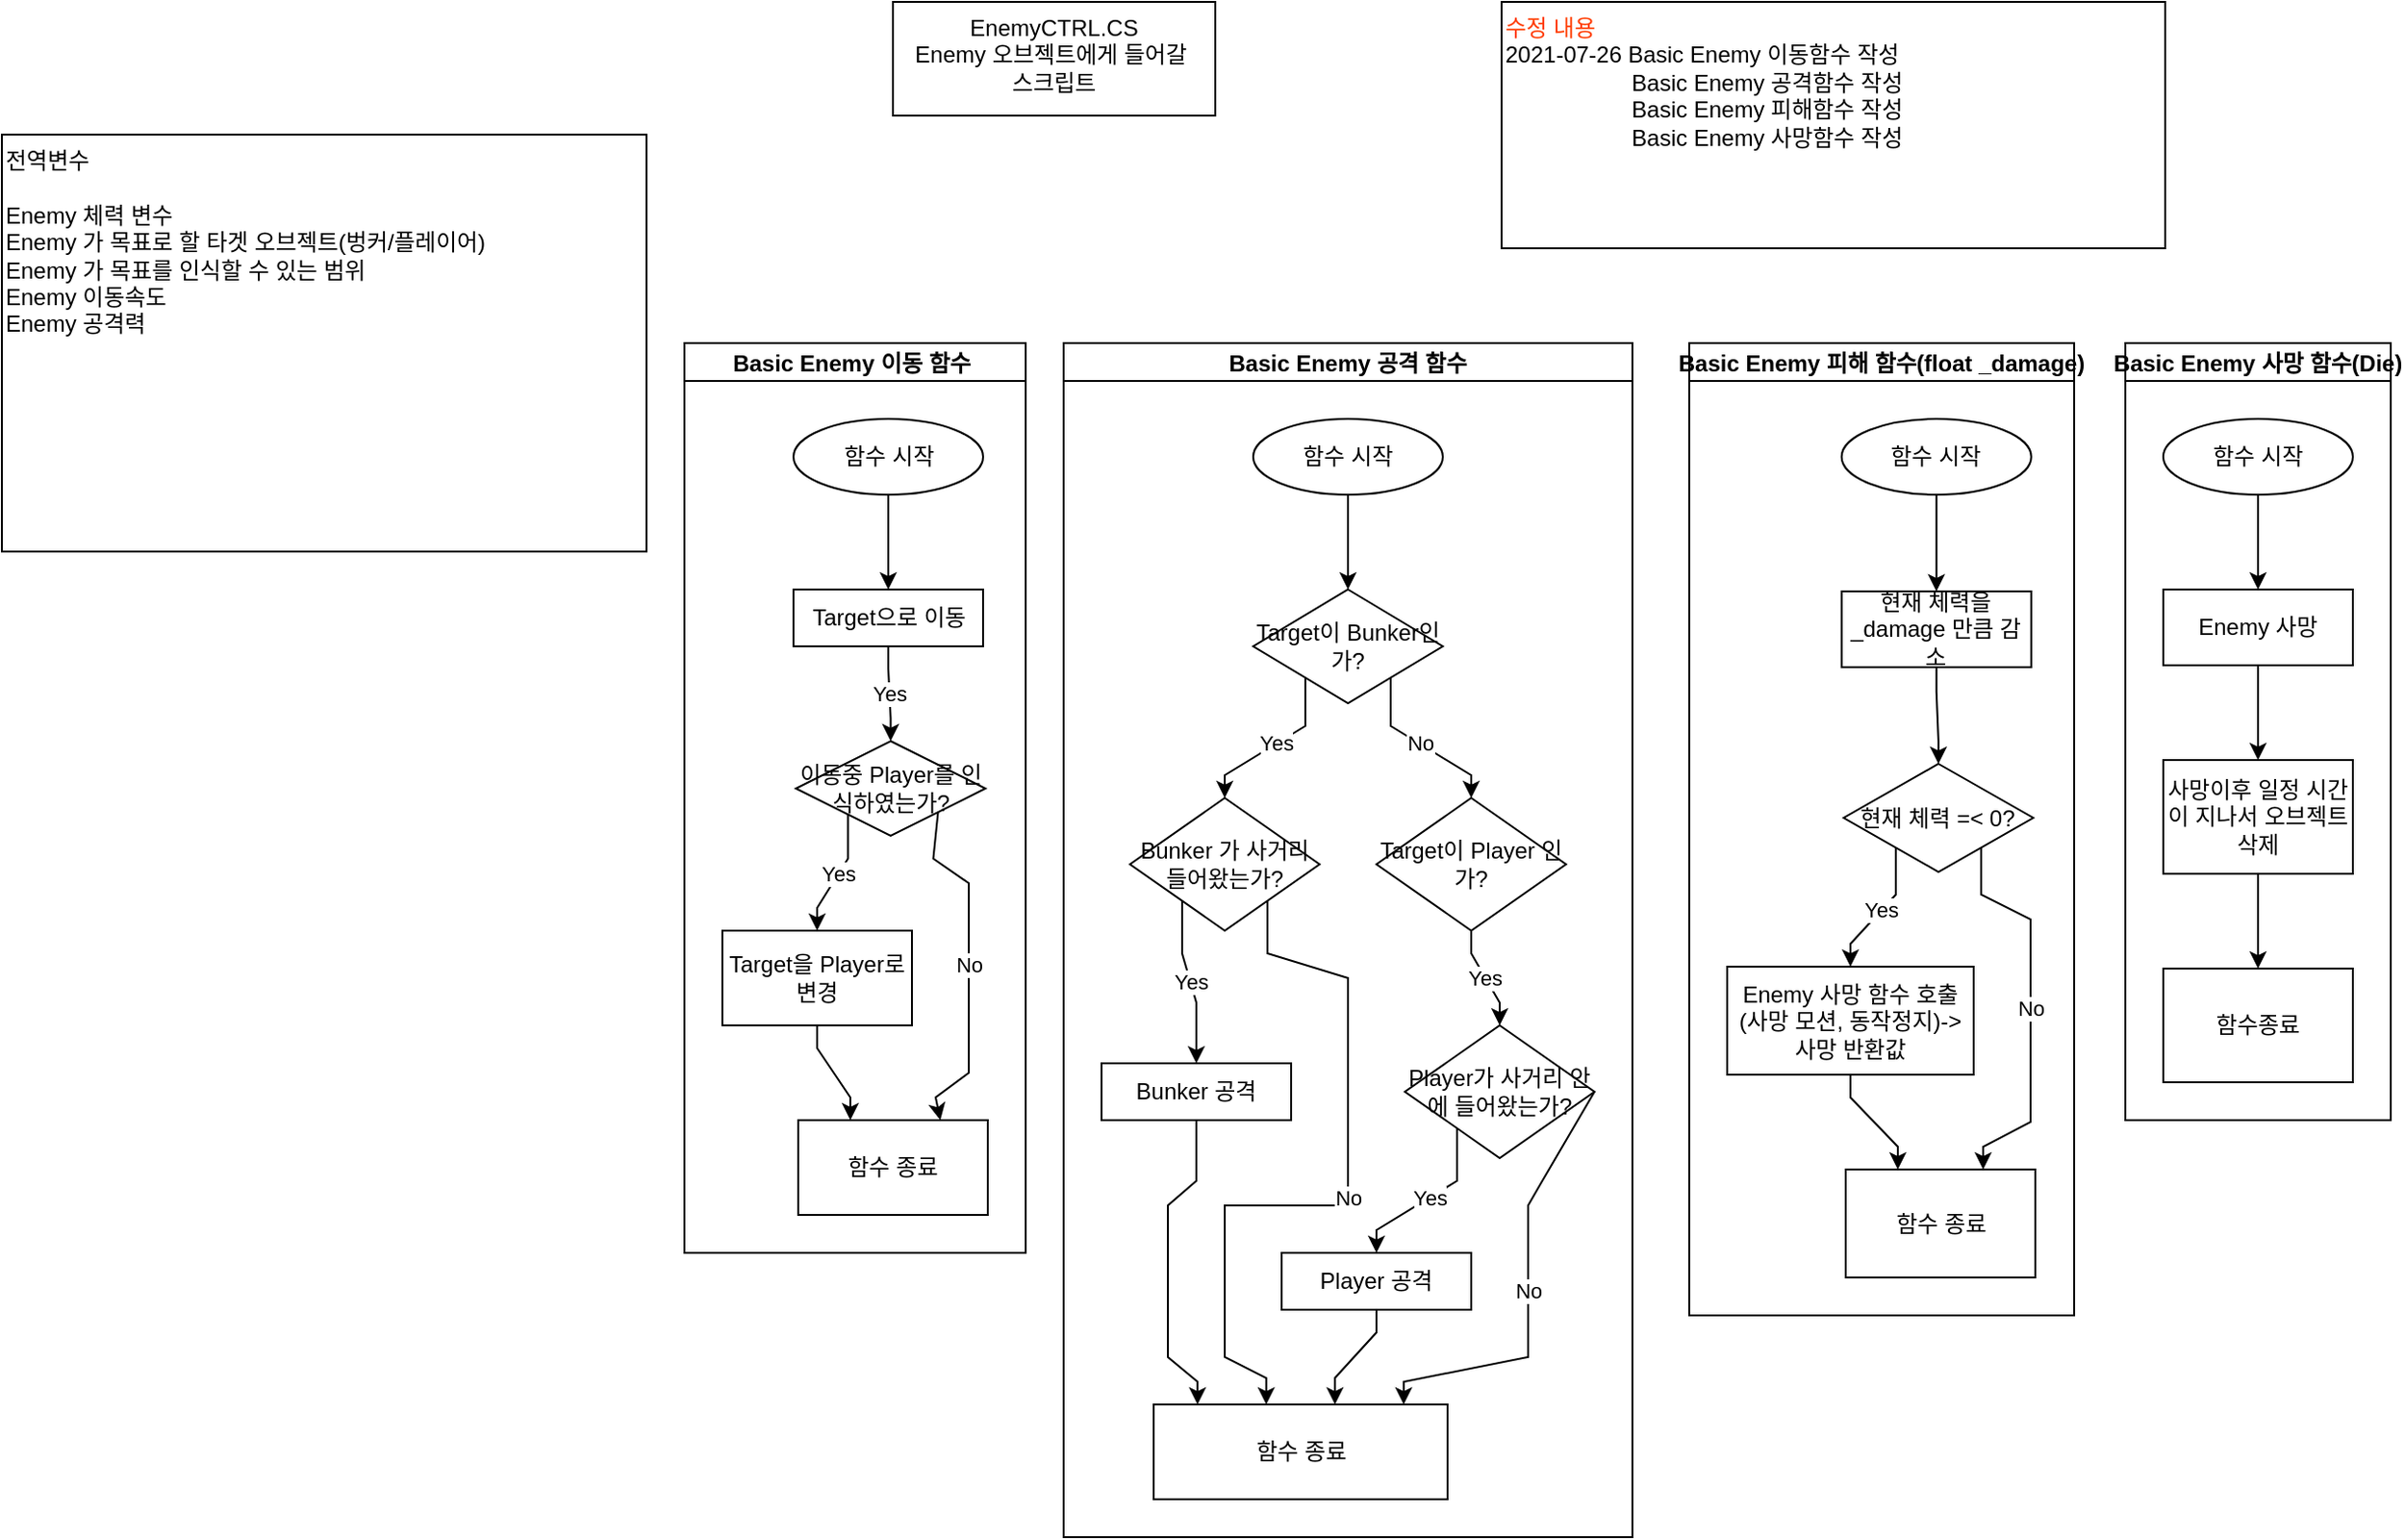 <mxfile version="14.9.2" type="device"><diagram id="J4szQfAG1sg5sVobrCXc" name="Page-1"><mxGraphModel dx="1185" dy="1831" grid="1" gridSize="10" guides="1" tooltips="1" connect="1" arrows="1" fold="1" page="1" pageScale="1" pageWidth="827" pageHeight="1169" math="0" shadow="0"><root><mxCell id="0"/><mxCell id="1" parent="0"/><mxCell id="BQ4PC7H9Ra1O4r8dHc4G-1" value="전역변수&lt;br&gt;&lt;br&gt;Enemy 체력 변수&lt;br&gt;Enemy 가 목표로 할 타겟 오브젝트(벙커/플레이어)&lt;br&gt;Enemy 가 목표를 인식할 수 있는 범위&lt;br&gt;Enemy 이동속도&lt;br&gt;Enemy 공격력" style="rounded=0;whiteSpace=wrap;html=1;align=left;verticalAlign=top;" vertex="1" parent="1"><mxGeometry x="100" width="340" height="220" as="geometry"/></mxCell><mxCell id="BQ4PC7H9Ra1O4r8dHc4G-4" value="EnemyCTRL.CS&lt;br&gt;Enemy 오브젝트에게 들어갈&amp;nbsp;&lt;br&gt;스크립트" style="rounded=0;whiteSpace=wrap;html=1;verticalAlign=top;align=center;" vertex="1" parent="1"><mxGeometry x="570" y="-70" width="170" height="60" as="geometry"/></mxCell><mxCell id="BQ4PC7H9Ra1O4r8dHc4G-53" value="Basic Enemy 이동 함수 " style="swimlane;startSize=20;horizontal=1;childLayout=flowLayout;flowOrientation=north;resizable=0;interRankCellSpacing=50;containerType=tree;align=center;verticalAlign=middle;" vertex="1" parent="1"><mxGeometry x="460" y="110" width="180" height="480" as="geometry"/></mxCell><mxCell id="BQ4PC7H9Ra1O4r8dHc4G-54" value="함수 시작&lt;br&gt;" style="ellipse;whiteSpace=wrap;html=1;fontFamily=Helvetica;fontSize=12;fontColor=#000000;align=center;strokeColor=#000000;fillColor=#ffffff;" vertex="1" parent="BQ4PC7H9Ra1O4r8dHc4G-53"><mxGeometry x="57.531" y="40" width="100" height="40" as="geometry"/></mxCell><mxCell id="BQ4PC7H9Ra1O4r8dHc4G-211" value="" style="edgeStyle=orthogonalEdgeStyle;rounded=0;orthogonalLoop=1;jettySize=auto;html=1;noEdgeStyle=1;orthogonal=1;" edge="1" source="BQ4PC7H9Ra1O4r8dHc4G-54" target="BQ4PC7H9Ra1O4r8dHc4G-212" parent="BQ4PC7H9Ra1O4r8dHc4G-53"><mxGeometry relative="1" as="geometry"><Array as="points"><mxPoint x="107.531" y="92"/><mxPoint x="107.531" y="118"/></Array></mxGeometry></mxCell><mxCell id="BQ4PC7H9Ra1O4r8dHc4G-212" value="Target으로 이동" style="rounded=0;whiteSpace=wrap;html=1;fontFamily=Helvetica;fontSize=12;fontColor=#000000;align=center;strokeColor=#000000;fillColor=#ffffff;" vertex="1" parent="BQ4PC7H9Ra1O4r8dHc4G-53"><mxGeometry x="57.531" y="130" width="100" height="30" as="geometry"/></mxCell><mxCell id="BQ4PC7H9Ra1O4r8dHc4G-213" value="Yes" style="edgeStyle=orthogonalEdgeStyle;rounded=0;orthogonalLoop=1;jettySize=auto;html=1;noEdgeStyle=1;orthogonal=1;" edge="1" target="BQ4PC7H9Ra1O4r8dHc4G-214" source="BQ4PC7H9Ra1O4r8dHc4G-212" parent="BQ4PC7H9Ra1O4r8dHc4G-53"><mxGeometry relative="1" as="geometry"><mxPoint x="730" y="590" as="sourcePoint"/><Array as="points"><mxPoint x="107.531" y="172"/><mxPoint x="108.765" y="198"/></Array></mxGeometry></mxCell><mxCell id="BQ4PC7H9Ra1O4r8dHc4G-214" value="이동중 Player를 인식하였는가?" style="rhombus;whiteSpace=wrap;html=1;fontFamily=Helvetica;fontSize=12;fontColor=#000000;align=center;strokeColor=#000000;fillColor=#ffffff;" vertex="1" parent="BQ4PC7H9Ra1O4r8dHc4G-53"><mxGeometry x="58.765" y="210" width="100" height="50" as="geometry"/></mxCell><mxCell id="BQ4PC7H9Ra1O4r8dHc4G-215" value="Yes" style="edgeStyle=orthogonalEdgeStyle;rounded=0;orthogonalLoop=1;jettySize=auto;html=1;noEdgeStyle=1;orthogonal=1;" edge="1" target="BQ4PC7H9Ra1O4r8dHc4G-216" source="BQ4PC7H9Ra1O4r8dHc4G-214" parent="BQ4PC7H9Ra1O4r8dHc4G-53"><mxGeometry relative="1" as="geometry"><mxPoint x="670" y="550.0" as="sourcePoint"/><Array as="points"><mxPoint x="86.265" y="272"/><mxPoint x="70" y="298"/></Array></mxGeometry></mxCell><mxCell id="BQ4PC7H9Ra1O4r8dHc4G-216" value="Target을 Player로 변경" style="rounded=0;whiteSpace=wrap;html=1;fontFamily=Helvetica;fontSize=12;fontColor=#000000;align=center;strokeColor=#000000;fillColor=#ffffff;" vertex="1" parent="BQ4PC7H9Ra1O4r8dHc4G-53"><mxGeometry x="20" y="310" width="100" height="50" as="geometry"/></mxCell><mxCell id="BQ4PC7H9Ra1O4r8dHc4G-220" value="" style="edgeStyle=orthogonalEdgeStyle;rounded=0;orthogonalLoop=1;jettySize=auto;html=1;noEdgeStyle=1;orthogonal=1;" edge="1" target="BQ4PC7H9Ra1O4r8dHc4G-221" source="BQ4PC7H9Ra1O4r8dHc4G-216" parent="BQ4PC7H9Ra1O4r8dHc4G-53"><mxGeometry relative="1" as="geometry"><mxPoint x="630" y="570" as="sourcePoint"/><Array as="points"><mxPoint x="70" y="372"/><mxPoint x="87.5" y="398"/></Array></mxGeometry></mxCell><mxCell id="BQ4PC7H9Ra1O4r8dHc4G-221" value="함수 종료" style="rounded=0;whiteSpace=wrap;html=1;fontFamily=Helvetica;fontSize=12;fontColor=#000000;align=center;strokeColor=#000000;fillColor=#ffffff;" vertex="1" parent="BQ4PC7H9Ra1O4r8dHc4G-53"><mxGeometry x="60" y="410" width="100" height="50" as="geometry"/></mxCell><mxCell id="BQ4PC7H9Ra1O4r8dHc4G-236" value="No" style="edgeStyle=orthogonalEdgeStyle;rounded=0;orthogonalLoop=1;jettySize=auto;html=1;entryX=0.75;entryY=0;entryDx=0;entryDy=0;exitX=1;exitY=1;exitDx=0;exitDy=0;noEdgeStyle=1;orthogonal=1;" edge="1" parent="BQ4PC7H9Ra1O4r8dHc4G-53" source="BQ4PC7H9Ra1O4r8dHc4G-214" target="BQ4PC7H9Ra1O4r8dHc4G-221"><mxGeometry relative="1" as="geometry"><mxPoint x="230" y="600" as="targetPoint"/><Array as="points"><mxPoint x="131.265" y="272"/><mxPoint x="150" y="285"/><mxPoint x="150" y="385"/><mxPoint x="132.5" y="398"/></Array></mxGeometry></mxCell><mxCell id="BQ4PC7H9Ra1O4r8dHc4G-139" value="&lt;div&gt;&lt;span style=&quot;color: rgb(255 , 60 , 0)&quot;&gt;수정 내용&lt;/span&gt;&lt;/div&gt;&lt;div&gt;&lt;span&gt;2021-07-26 Basic Enemy 이동함수 작성&lt;/span&gt;&lt;/div&gt;&lt;div&gt;&lt;span&gt;&amp;nbsp; &amp;nbsp; &amp;nbsp; &amp;nbsp; &amp;nbsp; &amp;nbsp; &amp;nbsp; &amp;nbsp; &amp;nbsp; &amp;nbsp; Basic Enemy 공격함수 작성&lt;/span&gt;&lt;/div&gt;&lt;div&gt;&lt;span&gt;&amp;nbsp; &amp;nbsp; &amp;nbsp; &amp;nbsp; &amp;nbsp; &amp;nbsp; &amp;nbsp; &amp;nbsp; &amp;nbsp; &amp;nbsp; Basic Enemy 피해함수 작성&lt;/span&gt;&lt;/div&gt;&lt;div&gt;&lt;span&gt;&amp;nbsp; &amp;nbsp; &amp;nbsp; &amp;nbsp; &amp;nbsp; &amp;nbsp; &amp;nbsp; &amp;nbsp; &amp;nbsp; &amp;nbsp; Basic Enemy 사망함수 작성&lt;/span&gt;&lt;/div&gt;" style="rounded=0;whiteSpace=wrap;html=1;align=left;verticalAlign=top;" vertex="1" parent="1"><mxGeometry x="891" y="-70" width="350" height="130" as="geometry"/></mxCell><mxCell id="BQ4PC7H9Ra1O4r8dHc4G-223" value="Basic Enemy 공격 함수" style="swimlane;startSize=20;horizontal=1;childLayout=flowLayout;flowOrientation=north;resizable=0;interRankCellSpacing=50;containerType=tree;align=center;verticalAlign=middle;" vertex="1" parent="1"><mxGeometry x="660" y="110" width="300" height="630" as="geometry"/></mxCell><mxCell id="BQ4PC7H9Ra1O4r8dHc4G-224" value="함수 시작&lt;br&gt;" style="ellipse;whiteSpace=wrap;html=1;fontFamily=Helvetica;fontSize=12;fontColor=#000000;align=center;strokeColor=#000000;fillColor=#ffffff;" vertex="1" parent="BQ4PC7H9Ra1O4r8dHc4G-223"><mxGeometry x="100" y="40" width="100" height="40" as="geometry"/></mxCell><mxCell id="BQ4PC7H9Ra1O4r8dHc4G-225" value="" style="edgeStyle=orthogonalEdgeStyle;rounded=0;orthogonalLoop=1;jettySize=auto;html=1;noEdgeStyle=1;orthogonal=1;" edge="1" parent="BQ4PC7H9Ra1O4r8dHc4G-223" source="BQ4PC7H9Ra1O4r8dHc4G-224" target="BQ4PC7H9Ra1O4r8dHc4G-226"><mxGeometry relative="1" as="geometry"><Array as="points"><mxPoint x="150" y="92"/><mxPoint x="150" y="118"/></Array></mxGeometry></mxCell><mxCell id="BQ4PC7H9Ra1O4r8dHc4G-226" value="Target이 Bunker인가?" style="rhombus;whiteSpace=wrap;html=1;fontFamily=Helvetica;fontSize=12;fontColor=#000000;align=center;strokeColor=#000000;fillColor=#ffffff;" vertex="1" parent="BQ4PC7H9Ra1O4r8dHc4G-223"><mxGeometry x="100" y="130" width="100" height="60" as="geometry"/></mxCell><mxCell id="BQ4PC7H9Ra1O4r8dHc4G-227" value="Yes" style="edgeStyle=orthogonalEdgeStyle;rounded=0;orthogonalLoop=1;jettySize=auto;html=1;noEdgeStyle=1;orthogonal=1;" edge="1" parent="BQ4PC7H9Ra1O4r8dHc4G-223" source="BQ4PC7H9Ra1O4r8dHc4G-226" target="BQ4PC7H9Ra1O4r8dHc4G-228"><mxGeometry relative="1" as="geometry"><mxPoint x="1470" y="2030" as="sourcePoint"/><Array as="points"><mxPoint x="127.5" y="202"/><mxPoint x="85" y="228"/></Array></mxGeometry></mxCell><mxCell id="BQ4PC7H9Ra1O4r8dHc4G-228" value="Bunker 가 사거리 들어왔는가?" style="rhombus;whiteSpace=wrap;html=1;fontFamily=Helvetica;fontSize=12;fontColor=#000000;align=center;strokeColor=#000000;fillColor=#ffffff;" vertex="1" parent="BQ4PC7H9Ra1O4r8dHc4G-223"><mxGeometry x="35" y="240" width="100" height="70" as="geometry"/></mxCell><mxCell id="BQ4PC7H9Ra1O4r8dHc4G-229" value="Yes" style="edgeStyle=orthogonalEdgeStyle;rounded=0;orthogonalLoop=1;jettySize=auto;html=1;noEdgeStyle=1;orthogonal=1;" edge="1" parent="BQ4PC7H9Ra1O4r8dHc4G-223" source="BQ4PC7H9Ra1O4r8dHc4G-228" target="BQ4PC7H9Ra1O4r8dHc4G-230"><mxGeometry relative="1" as="geometry"><mxPoint x="1410" y="1990" as="sourcePoint"/><Array as="points"><mxPoint x="62.5" y="322"/><mxPoint x="70" y="348"/></Array></mxGeometry></mxCell><mxCell id="BQ4PC7H9Ra1O4r8dHc4G-254" style="edgeStyle=orthogonalEdgeStyle;rounded=0;orthogonalLoop=1;jettySize=auto;html=1;noEdgeStyle=1;orthogonal=1;" edge="1" parent="BQ4PC7H9Ra1O4r8dHc4G-223" source="BQ4PC7H9Ra1O4r8dHc4G-230" target="BQ4PC7H9Ra1O4r8dHc4G-253"><mxGeometry relative="1" as="geometry"><Array as="points"><mxPoint x="70" y="442"/><mxPoint x="55" y="455"/><mxPoint x="55" y="535"/><mxPoint x="70.625" y="548"/></Array></mxGeometry></mxCell><mxCell id="BQ4PC7H9Ra1O4r8dHc4G-230" value="Bunker 공격" style="rounded=0;whiteSpace=wrap;html=1;fontFamily=Helvetica;fontSize=12;fontColor=#000000;align=center;strokeColor=#000000;fillColor=#ffffff;" vertex="1" parent="BQ4PC7H9Ra1O4r8dHc4G-223"><mxGeometry x="20" y="380" width="100" height="30" as="geometry"/></mxCell><mxCell id="BQ4PC7H9Ra1O4r8dHc4G-252" value="No" style="edgeStyle=orthogonalEdgeStyle;rounded=0;orthogonalLoop=1;jettySize=auto;html=1;noEdgeStyle=1;orthogonal=1;" edge="1" target="BQ4PC7H9Ra1O4r8dHc4G-253" source="BQ4PC7H9Ra1O4r8dHc4G-228" parent="BQ4PC7H9Ra1O4r8dHc4G-223"><mxGeometry relative="1" as="geometry"><mxPoint x="1370" y="1500" as="sourcePoint"/><Array as="points"><mxPoint x="107.5" y="322"/><mxPoint x="150" y="335"/><mxPoint x="150" y="455"/><mxPoint x="85" y="455"/><mxPoint x="85" y="535"/><mxPoint x="106.875" y="546"/></Array></mxGeometry></mxCell><mxCell id="BQ4PC7H9Ra1O4r8dHc4G-253" value="함수 종료" style="rounded=0;whiteSpace=wrap;html=1;fontFamily=Helvetica;fontSize=12;fontColor=#000000;align=center;strokeColor=#000000;fillColor=#ffffff;" vertex="1" parent="BQ4PC7H9Ra1O4r8dHc4G-223"><mxGeometry x="47.5" y="560" width="155" height="50" as="geometry"/></mxCell><mxCell id="BQ4PC7H9Ra1O4r8dHc4G-317" value="No" style="edgeStyle=orthogonalEdgeStyle;rounded=0;orthogonalLoop=1;jettySize=auto;html=1;noEdgeStyle=1;orthogonal=1;" edge="1" target="BQ4PC7H9Ra1O4r8dHc4G-318" source="BQ4PC7H9Ra1O4r8dHc4G-226" parent="BQ4PC7H9Ra1O4r8dHc4G-223"><mxGeometry relative="1" as="geometry"><mxPoint x="1227.531" y="1180" as="sourcePoint"/><Array as="points"><mxPoint x="172.5" y="202"/><mxPoint x="215" y="228"/></Array></mxGeometry></mxCell><mxCell id="BQ4PC7H9Ra1O4r8dHc4G-318" value="Target이 Player 인가?" style="rhombus;whiteSpace=wrap;html=1;fontFamily=Helvetica;fontSize=12;fontColor=#000000;align=center;strokeColor=#000000;fillColor=#ffffff;" vertex="1" parent="BQ4PC7H9Ra1O4r8dHc4G-223"><mxGeometry x="165" y="240" width="100" height="70" as="geometry"/></mxCell><mxCell id="BQ4PC7H9Ra1O4r8dHc4G-319" value="Yes" style="edgeStyle=orthogonalEdgeStyle;rounded=0;orthogonalLoop=1;jettySize=auto;html=1;noEdgeStyle=1;orthogonal=1;" edge="1" target="BQ4PC7H9Ra1O4r8dHc4G-320" source="BQ4PC7H9Ra1O4r8dHc4G-318" parent="BQ4PC7H9Ra1O4r8dHc4G-223"><mxGeometry relative="1" as="geometry"><mxPoint x="1237.5" y="1086.5" as="sourcePoint"/><Array as="points"><mxPoint x="215" y="322"/><mxPoint x="230" y="348"/></Array></mxGeometry></mxCell><mxCell id="BQ4PC7H9Ra1O4r8dHc4G-320" value="Player가 사거리 안에 들어왔는가?" style="rhombus;whiteSpace=wrap;html=1;fontFamily=Helvetica;fontSize=12;fontColor=#000000;align=center;strokeColor=#000000;fillColor=#ffffff;" vertex="1" parent="BQ4PC7H9Ra1O4r8dHc4G-223"><mxGeometry x="180" y="360" width="100" height="70" as="geometry"/></mxCell><mxCell id="BQ4PC7H9Ra1O4r8dHc4G-322" value="Yes" style="edgeStyle=orthogonalEdgeStyle;rounded=0;orthogonalLoop=1;jettySize=auto;html=1;noEdgeStyle=1;orthogonal=1;" edge="1" target="BQ4PC7H9Ra1O4r8dHc4G-323" source="BQ4PC7H9Ra1O4r8dHc4G-320" parent="BQ4PC7H9Ra1O4r8dHc4G-223"><mxGeometry relative="1" as="geometry"><mxPoint x="1275" y="1180" as="sourcePoint"/><Array as="points"><mxPoint x="207.5" y="442"/><mxPoint x="165" y="468"/></Array></mxGeometry></mxCell><mxCell id="BQ4PC7H9Ra1O4r8dHc4G-324" style="edgeStyle=orthogonalEdgeStyle;rounded=0;orthogonalLoop=1;jettySize=auto;html=1;noEdgeStyle=1;orthogonal=1;" edge="1" parent="BQ4PC7H9Ra1O4r8dHc4G-223" source="BQ4PC7H9Ra1O4r8dHc4G-323" target="BQ4PC7H9Ra1O4r8dHc4G-253"><mxGeometry relative="1" as="geometry"><Array as="points"><mxPoint x="165" y="522"/><mxPoint x="143.125" y="546"/></Array></mxGeometry></mxCell><mxCell id="BQ4PC7H9Ra1O4r8dHc4G-323" value="Player 공격" style="rounded=0;whiteSpace=wrap;html=1;fontFamily=Helvetica;fontSize=12;fontColor=#000000;align=center;strokeColor=#000000;fillColor=#ffffff;" vertex="1" parent="BQ4PC7H9Ra1O4r8dHc4G-223"><mxGeometry x="115" y="480" width="100" height="30" as="geometry"/></mxCell><mxCell id="BQ4PC7H9Ra1O4r8dHc4G-328" value="No" style="edgeStyle=orthogonalEdgeStyle;rounded=0;orthogonalLoop=1;jettySize=auto;html=1;exitX=1;exitY=0.5;exitDx=0;exitDy=0;noEdgeStyle=1;orthogonal=1;" edge="1" parent="BQ4PC7H9Ra1O4r8dHc4G-223" source="BQ4PC7H9Ra1O4r8dHc4G-320" target="BQ4PC7H9Ra1O4r8dHc4G-253"><mxGeometry relative="1" as="geometry"><mxPoint x="239" y="680" as="targetPoint"/><Array as="points"><mxPoint x="252.5" y="442"/><mxPoint x="245" y="455"/><mxPoint x="245" y="535"/><mxPoint x="179.375" y="548"/></Array></mxGeometry></mxCell><mxCell id="BQ4PC7H9Ra1O4r8dHc4G-255" value="Basic Enemy 피해 함수(float _damage)" style="swimlane;startSize=20;horizontal=1;childLayout=flowLayout;flowOrientation=north;resizable=0;interRankCellSpacing=50;containerType=tree;align=center;verticalAlign=middle;" vertex="1" parent="1"><mxGeometry x="990" y="110" width="203" height="513" as="geometry"/></mxCell><mxCell id="BQ4PC7H9Ra1O4r8dHc4G-256" value="함수 시작&lt;br&gt;" style="ellipse;whiteSpace=wrap;html=1;fontFamily=Helvetica;fontSize=12;fontColor=#000000;align=center;strokeColor=#000000;fillColor=#ffffff;" vertex="1" parent="BQ4PC7H9Ra1O4r8dHc4G-255"><mxGeometry x="80.36" y="40" width="100" height="40" as="geometry"/></mxCell><mxCell id="BQ4PC7H9Ra1O4r8dHc4G-281" value="" style="edgeStyle=orthogonalEdgeStyle;rounded=0;orthogonalLoop=1;jettySize=auto;html=1;noEdgeStyle=1;orthogonal=1;" edge="1" source="BQ4PC7H9Ra1O4r8dHc4G-256" target="BQ4PC7H9Ra1O4r8dHc4G-282" parent="BQ4PC7H9Ra1O4r8dHc4G-255"><mxGeometry relative="1" as="geometry"><Array as="points"><mxPoint x="130.36" y="92"/><mxPoint x="130.36" y="118"/></Array></mxGeometry></mxCell><mxCell id="BQ4PC7H9Ra1O4r8dHc4G-282" value="현재 체력을 _damage 만큼 감소" style="rounded=0;whiteSpace=wrap;html=1;fontFamily=Helvetica;fontSize=12;fontColor=#000000;align=center;strokeColor=#000000;fillColor=#ffffff;" vertex="1" parent="BQ4PC7H9Ra1O4r8dHc4G-255"><mxGeometry x="80.36" y="131.0" width="100" height="40" as="geometry"/></mxCell><mxCell id="BQ4PC7H9Ra1O4r8dHc4G-284" value="" style="edgeStyle=orthogonalEdgeStyle;rounded=0;orthogonalLoop=1;jettySize=auto;html=1;noEdgeStyle=1;orthogonal=1;" edge="1" target="BQ4PC7H9Ra1O4r8dHc4G-285" source="BQ4PC7H9Ra1O4r8dHc4G-282" parent="BQ4PC7H9Ra1O4r8dHc4G-255"><mxGeometry relative="1" as="geometry"><mxPoint x="1380" y="750" as="sourcePoint"/><Array as="points"><mxPoint x="130.36" y="184.0"/><mxPoint x="131.43" y="210.0"/></Array></mxGeometry></mxCell><mxCell id="BQ4PC7H9Ra1O4r8dHc4G-285" value="현재 체력 =&amp;lt; 0?" style="rhombus;whiteSpace=wrap;html=1;fontFamily=Helvetica;fontSize=12;fontColor=#000000;align=center;strokeColor=#000000;fillColor=#ffffff;" vertex="1" parent="BQ4PC7H9Ra1O4r8dHc4G-255"><mxGeometry x="81.43" y="222.0" width="100" height="57" as="geometry"/></mxCell><mxCell id="BQ4PC7H9Ra1O4r8dHc4G-286" value="Yes" style="edgeStyle=orthogonalEdgeStyle;rounded=0;orthogonalLoop=1;jettySize=auto;html=1;noEdgeStyle=1;orthogonal=1;" edge="1" target="BQ4PC7H9Ra1O4r8dHc4G-287" source="BQ4PC7H9Ra1O4r8dHc4G-285" parent="BQ4PC7H9Ra1O4r8dHc4G-255"><mxGeometry relative="1" as="geometry"><mxPoint x="1320" y="721" as="sourcePoint"/><Array as="points"><mxPoint x="108.93" y="291.0"/><mxPoint x="85" y="317.0"/></Array></mxGeometry></mxCell><mxCell id="BQ4PC7H9Ra1O4r8dHc4G-290" style="edgeStyle=orthogonalEdgeStyle;rounded=0;orthogonalLoop=1;jettySize=auto;html=1;noEdgeStyle=1;orthogonal=1;" edge="1" parent="BQ4PC7H9Ra1O4r8dHc4G-255" source="BQ4PC7H9Ra1O4r8dHc4G-287" target="BQ4PC7H9Ra1O4r8dHc4G-289"><mxGeometry relative="1" as="geometry"><Array as="points"><mxPoint x="85" y="398.0"/><mxPoint x="110" y="424.0"/></Array></mxGeometry></mxCell><mxCell id="BQ4PC7H9Ra1O4r8dHc4G-287" value="Enemy 사망 함수 호출&lt;br&gt;(사망 모션, 동작정지)-&amp;gt; 사망 반환값" style="rounded=0;whiteSpace=wrap;html=1;fontFamily=Helvetica;fontSize=12;fontColor=#000000;align=center;strokeColor=#000000;fillColor=#ffffff;" vertex="1" parent="BQ4PC7H9Ra1O4r8dHc4G-255"><mxGeometry x="20" y="329.0" width="130" height="57" as="geometry"/></mxCell><mxCell id="BQ4PC7H9Ra1O4r8dHc4G-288" value="No" style="edgeStyle=orthogonalEdgeStyle;rounded=0;orthogonalLoop=1;jettySize=auto;html=1;noEdgeStyle=1;orthogonal=1;" edge="1" target="BQ4PC7H9Ra1O4r8dHc4G-289" source="BQ4PC7H9Ra1O4r8dHc4G-285" parent="BQ4PC7H9Ra1O4r8dHc4G-255"><mxGeometry relative="1" as="geometry"><mxPoint x="1280" y="749" as="sourcePoint"/><Array as="points"><mxPoint x="153.93" y="291.0"/><mxPoint x="180" y="304.0"/><mxPoint x="180" y="411.0"/><mxPoint x="155" y="424.0"/></Array></mxGeometry></mxCell><mxCell id="BQ4PC7H9Ra1O4r8dHc4G-289" value="함수 종료" style="rounded=0;whiteSpace=wrap;html=1;fontFamily=Helvetica;fontSize=12;fontColor=#000000;align=center;strokeColor=#000000;fillColor=#ffffff;" vertex="1" parent="BQ4PC7H9Ra1O4r8dHc4G-255"><mxGeometry x="82.5" y="436.0" width="100" height="57" as="geometry"/></mxCell><mxCell id="BQ4PC7H9Ra1O4r8dHc4G-291" value="Basic Enemy 사망 함수(Die)" style="swimlane;startSize=20;horizontal=1;childLayout=flowLayout;flowOrientation=north;resizable=0;interRankCellSpacing=50;containerType=tree;align=center;verticalAlign=middle;" vertex="1" parent="1"><mxGeometry x="1220" y="110" width="140" height="410" as="geometry"/></mxCell><mxCell id="BQ4PC7H9Ra1O4r8dHc4G-292" value="함수 시작&lt;br&gt;" style="ellipse;whiteSpace=wrap;html=1;fontFamily=Helvetica;fontSize=12;fontColor=#000000;align=center;strokeColor=#000000;fillColor=#ffffff;" vertex="1" parent="BQ4PC7H9Ra1O4r8dHc4G-291"><mxGeometry x="20" y="40" width="100" height="40" as="geometry"/></mxCell><mxCell id="BQ4PC7H9Ra1O4r8dHc4G-302" value="" style="edgeStyle=orthogonalEdgeStyle;rounded=0;orthogonalLoop=1;jettySize=auto;html=1;noEdgeStyle=1;orthogonal=1;" edge="1" source="BQ4PC7H9Ra1O4r8dHc4G-292" target="BQ4PC7H9Ra1O4r8dHc4G-303" parent="BQ4PC7H9Ra1O4r8dHc4G-291"><mxGeometry relative="1" as="geometry"><Array as="points"><mxPoint x="70" y="92"/><mxPoint x="70" y="118"/></Array></mxGeometry></mxCell><mxCell id="BQ4PC7H9Ra1O4r8dHc4G-303" value="Enemy 사망" style="rounded=0;whiteSpace=wrap;html=1;fontFamily=Helvetica;fontSize=12;fontColor=#000000;align=center;strokeColor=#000000;fillColor=#ffffff;" vertex="1" parent="BQ4PC7H9Ra1O4r8dHc4G-291"><mxGeometry x="20" y="130" width="100" height="40" as="geometry"/></mxCell><mxCell id="BQ4PC7H9Ra1O4r8dHc4G-305" value="" style="edgeStyle=orthogonalEdgeStyle;rounded=0;orthogonalLoop=1;jettySize=auto;html=1;noEdgeStyle=1;orthogonal=1;" edge="1" target="BQ4PC7H9Ra1O4r8dHc4G-306" source="BQ4PC7H9Ra1O4r8dHc4G-303" parent="BQ4PC7H9Ra1O4r8dHc4G-291"><mxGeometry relative="1" as="geometry"><mxPoint x="1600" y="669" as="sourcePoint"/><Array as="points"><mxPoint x="70" y="182"/><mxPoint x="70" y="208"/></Array></mxGeometry></mxCell><mxCell id="BQ4PC7H9Ra1O4r8dHc4G-306" value="사망이후 일정 시간이 지나서 오브젝트 삭제" style="rounded=0;whiteSpace=wrap;html=1;fontFamily=Helvetica;fontSize=12;fontColor=#000000;align=center;strokeColor=#000000;fillColor=#ffffff;" vertex="1" parent="BQ4PC7H9Ra1O4r8dHc4G-291"><mxGeometry x="20" y="220" width="100" height="60" as="geometry"/></mxCell><mxCell id="BQ4PC7H9Ra1O4r8dHc4G-310" value="" style="edgeStyle=orthogonalEdgeStyle;rounded=0;orthogonalLoop=1;jettySize=auto;html=1;noEdgeStyle=1;orthogonal=1;" edge="1" target="BQ4PC7H9Ra1O4r8dHc4G-311" source="BQ4PC7H9Ra1O4r8dHc4G-306" parent="BQ4PC7H9Ra1O4r8dHc4G-291"><mxGeometry relative="1" as="geometry"><mxPoint x="1480" y="519" as="sourcePoint"/><Array as="points"><mxPoint x="70" y="292"/><mxPoint x="70" y="318"/></Array></mxGeometry></mxCell><mxCell id="BQ4PC7H9Ra1O4r8dHc4G-311" value="함수종료" style="rounded=0;whiteSpace=wrap;html=1;fontFamily=Helvetica;fontSize=12;fontColor=#000000;align=center;strokeColor=#000000;fillColor=#ffffff;" vertex="1" parent="BQ4PC7H9Ra1O4r8dHc4G-291"><mxGeometry x="20" y="330" width="100" height="60" as="geometry"/></mxCell></root></mxGraphModel></diagram></mxfile>